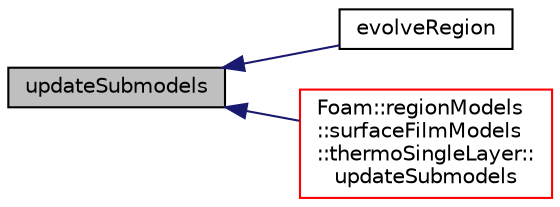 digraph "updateSubmodels"
{
  bgcolor="transparent";
  edge [fontname="Helvetica",fontsize="10",labelfontname="Helvetica",labelfontsize="10"];
  node [fontname="Helvetica",fontsize="10",shape=record];
  rankdir="LR";
  Node1 [label="updateSubmodels",height=0.2,width=0.4,color="black", fillcolor="grey75", style="filled", fontcolor="black"];
  Node1 -> Node2 [dir="back",color="midnightblue",fontsize="10",style="solid",fontname="Helvetica"];
  Node2 [label="evolveRegion",height=0.2,width=0.4,color="black",URL="$a01229.html#afde8f52457f90e83a4eaf49755c19ec9",tooltip="Evolve the film equations. "];
  Node1 -> Node3 [dir="back",color="midnightblue",fontsize="10",style="solid",fontname="Helvetica"];
  Node3 [label="Foam::regionModels\l::surfaceFilmModels\l::thermoSingleLayer::\lupdateSubmodels",height=0.2,width=0.4,color="red",URL="$a02587.html#ac501f71648abc1a44b77ea4fcb9b2732",tooltip="Update the film sub-models. "];
}
